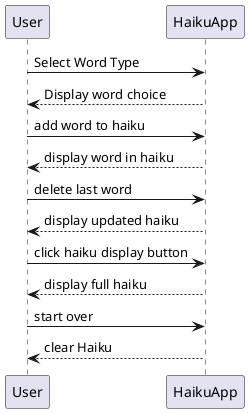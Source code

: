 @startuml
User -> HaikuApp: Select Word Type
HaikuApp --> User: Display word choice

User -> HaikuApp: add word to haiku
User <-- HaikuApp: display word in haiku

User -> HaikuApp: delete last word
User <-- HaikuApp: display updated haiku

User -> HaikuApp: click haiku display button
User <-- HaikuApp: display full haiku

User -> HaikuApp: start over
User <-- HaikuApp: clear Haiku
@enduml
